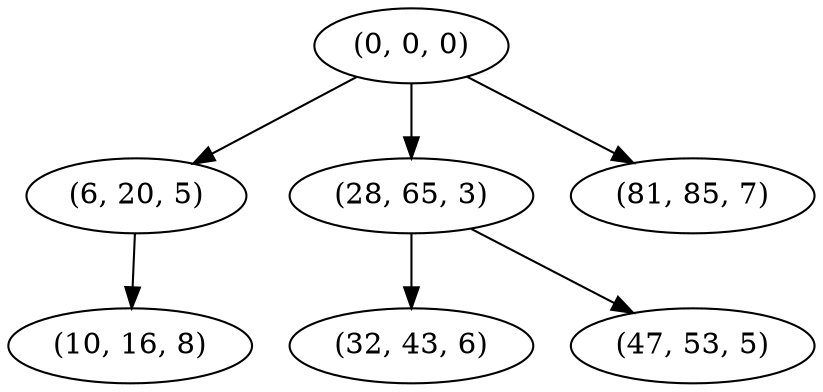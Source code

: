 digraph tree {
    "(0, 0, 0)";
    "(6, 20, 5)";
    "(10, 16, 8)";
    "(28, 65, 3)";
    "(32, 43, 6)";
    "(47, 53, 5)";
    "(81, 85, 7)";
    "(0, 0, 0)" -> "(6, 20, 5)";
    "(0, 0, 0)" -> "(28, 65, 3)";
    "(0, 0, 0)" -> "(81, 85, 7)";
    "(6, 20, 5)" -> "(10, 16, 8)";
    "(28, 65, 3)" -> "(32, 43, 6)";
    "(28, 65, 3)" -> "(47, 53, 5)";
}
